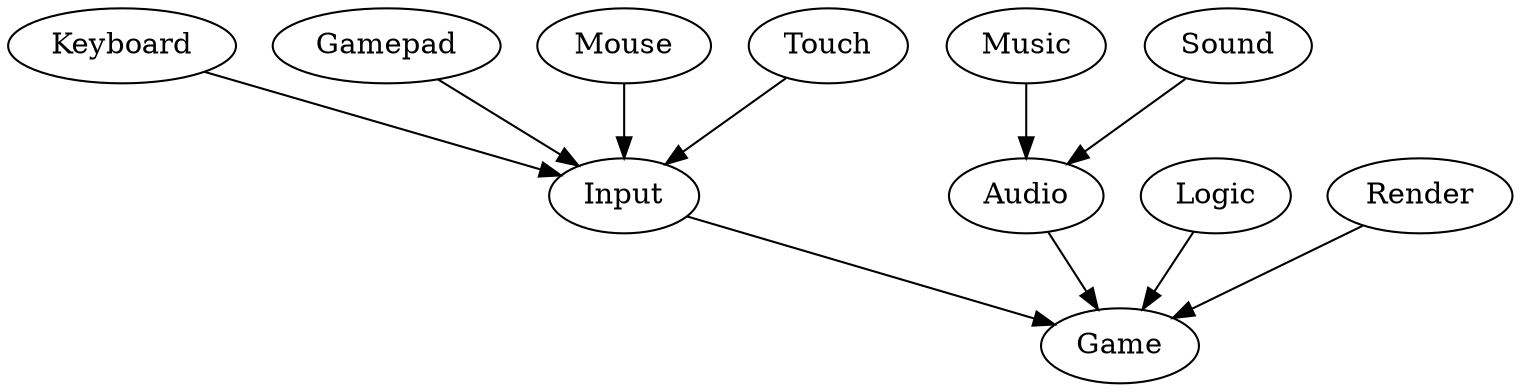 digraph {

  Keyboard -> Input
  Gamepad -> Input
  Mouse -> Input
  Touch -> Input

  Music -> Audio
  Sound -> Audio

  Input -> Game

  Logic -> Game

  Render -> Game

  Audio -> Game


}
